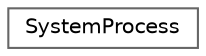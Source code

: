 digraph "Graphical Class Hierarchy"
{
 // LATEX_PDF_SIZE
  bgcolor="transparent";
  edge [fontname=Helvetica,fontsize=10,labelfontname=Helvetica,labelfontsize=10];
  node [fontname=Helvetica,fontsize=10,shape=box,height=0.2,width=0.4];
  rankdir="LR";
  Node0 [id="Node000000",label="SystemProcess",height=0.2,width=0.4,color="grey40", fillcolor="white", style="filled",URL="$class_system_process.html",tooltip="Class represents the processes which use the resources."];
}
